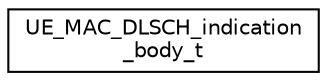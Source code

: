 digraph "Graphical Class Hierarchy"
{
 // LATEX_PDF_SIZE
  edge [fontname="Helvetica",fontsize="10",labelfontname="Helvetica",labelfontsize="10"];
  node [fontname="Helvetica",fontsize="10",shape=record];
  rankdir="LR";
  Node0 [label="UE_MAC_DLSCH_indication\l_body_t",height=0.2,width=0.4,color="black", fillcolor="white", style="filled",URL="$structUE__MAC__DLSCH__indication__body__t.html",tooltip=" "];
}
